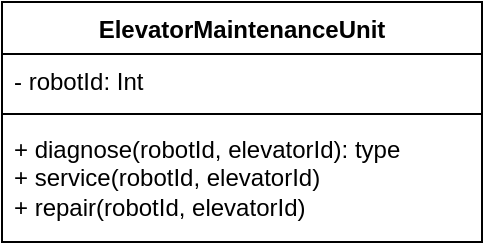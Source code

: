 <mxfile version="26.1.1">
  <diagram name="Page-1" id="d0x9brUHW4w9_mhMAJZr">
    <mxGraphModel dx="2931" dy="1857" grid="1" gridSize="10" guides="1" tooltips="1" connect="1" arrows="1" fold="1" page="1" pageScale="1" pageWidth="827" pageHeight="1169" math="0" shadow="0">
      <root>
        <mxCell id="0" />
        <mxCell id="1" parent="0" />
        <mxCell id="c_EteoaEhPP3sGkDmMLz-1" value="ElevatorMaintenanceUnit" style="swimlane;fontStyle=1;align=center;verticalAlign=top;childLayout=stackLayout;horizontal=1;startSize=26;horizontalStack=0;resizeParent=1;resizeParentMax=0;resizeLast=0;collapsible=1;marginBottom=0;whiteSpace=wrap;html=1;" vertex="1" parent="1">
          <mxGeometry x="60" y="60" width="240" height="120" as="geometry" />
        </mxCell>
        <mxCell id="c_EteoaEhPP3sGkDmMLz-2" value="- robotId: Int" style="text;strokeColor=none;fillColor=none;align=left;verticalAlign=top;spacingLeft=4;spacingRight=4;overflow=hidden;rotatable=0;points=[[0,0.5],[1,0.5]];portConstraint=eastwest;whiteSpace=wrap;html=1;" vertex="1" parent="c_EteoaEhPP3sGkDmMLz-1">
          <mxGeometry y="26" width="240" height="26" as="geometry" />
        </mxCell>
        <mxCell id="c_EteoaEhPP3sGkDmMLz-3" value="" style="line;strokeWidth=1;fillColor=none;align=left;verticalAlign=middle;spacingTop=-1;spacingLeft=3;spacingRight=3;rotatable=0;labelPosition=right;points=[];portConstraint=eastwest;strokeColor=inherit;" vertex="1" parent="c_EteoaEhPP3sGkDmMLz-1">
          <mxGeometry y="52" width="240" height="8" as="geometry" />
        </mxCell>
        <mxCell id="c_EteoaEhPP3sGkDmMLz-4" value="+ diagnose(robotId, elevatorId): type&lt;div&gt;+ service(robotId, elevatorId)&lt;/div&gt;&lt;div&gt;+ repair(robotId, elevatorId)&lt;/div&gt;" style="text;strokeColor=none;fillColor=none;align=left;verticalAlign=top;spacingLeft=4;spacingRight=4;overflow=hidden;rotatable=0;points=[[0,0.5],[1,0.5]];portConstraint=eastwest;whiteSpace=wrap;html=1;" vertex="1" parent="c_EteoaEhPP3sGkDmMLz-1">
          <mxGeometry y="60" width="240" height="60" as="geometry" />
        </mxCell>
      </root>
    </mxGraphModel>
  </diagram>
</mxfile>
